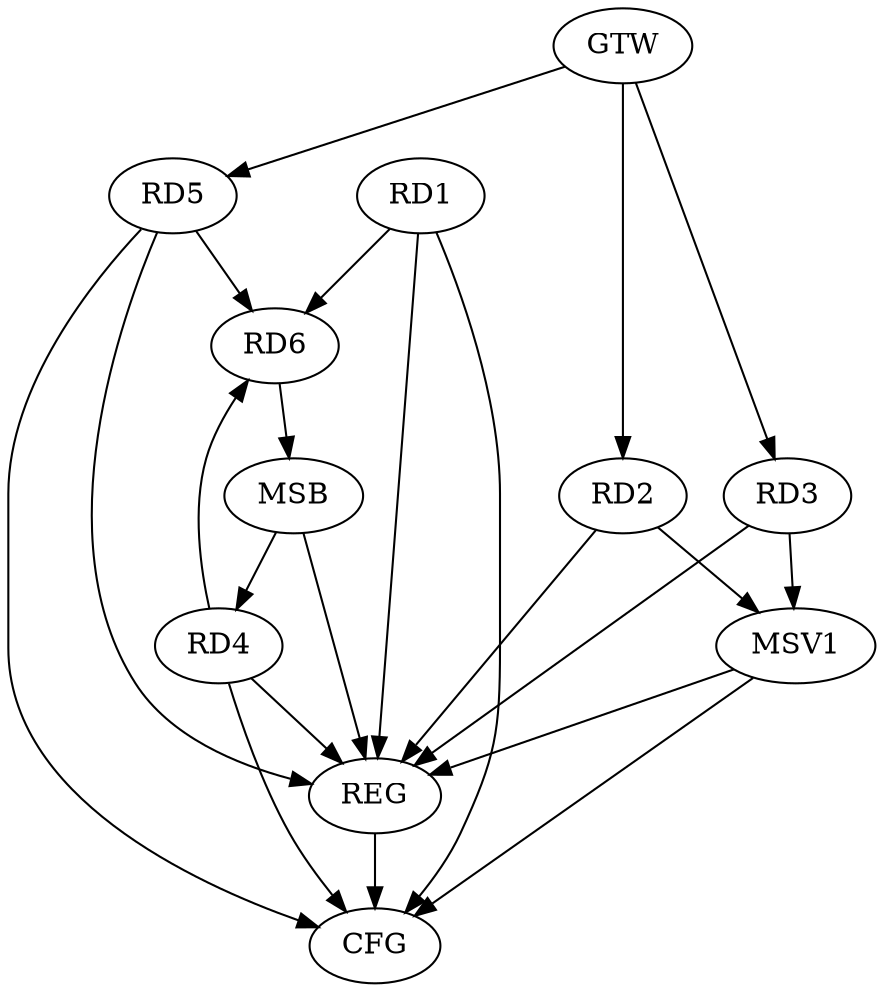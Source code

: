 strict digraph G {
  RD1 [ label="RD1" ];
  RD2 [ label="RD2" ];
  RD3 [ label="RD3" ];
  RD4 [ label="RD4" ];
  RD5 [ label="RD5" ];
  RD6 [ label="RD6" ];
  GTW [ label="GTW" ];
  REG [ label="REG" ];
  MSB [ label="MSB" ];
  CFG [ label="CFG" ];
  MSV1 [ label="MSV1" ];
  GTW -> RD2;
  GTW -> RD3;
  GTW -> RD5;
  RD1 -> REG;
  RD2 -> REG;
  RD3 -> REG;
  RD4 -> REG;
  RD5 -> REG;
  RD6 -> MSB;
  MSB -> RD4;
  MSB -> REG;
  RD1 -> CFG;
  RD5 -> CFG;
  RD4 -> CFG;
  REG -> CFG;
  RD1 -> RD6;
  RD4 -> RD6;
  RD5 -> RD6;
  RD2 -> MSV1;
  RD3 -> MSV1;
  MSV1 -> REG;
  MSV1 -> CFG;
}

